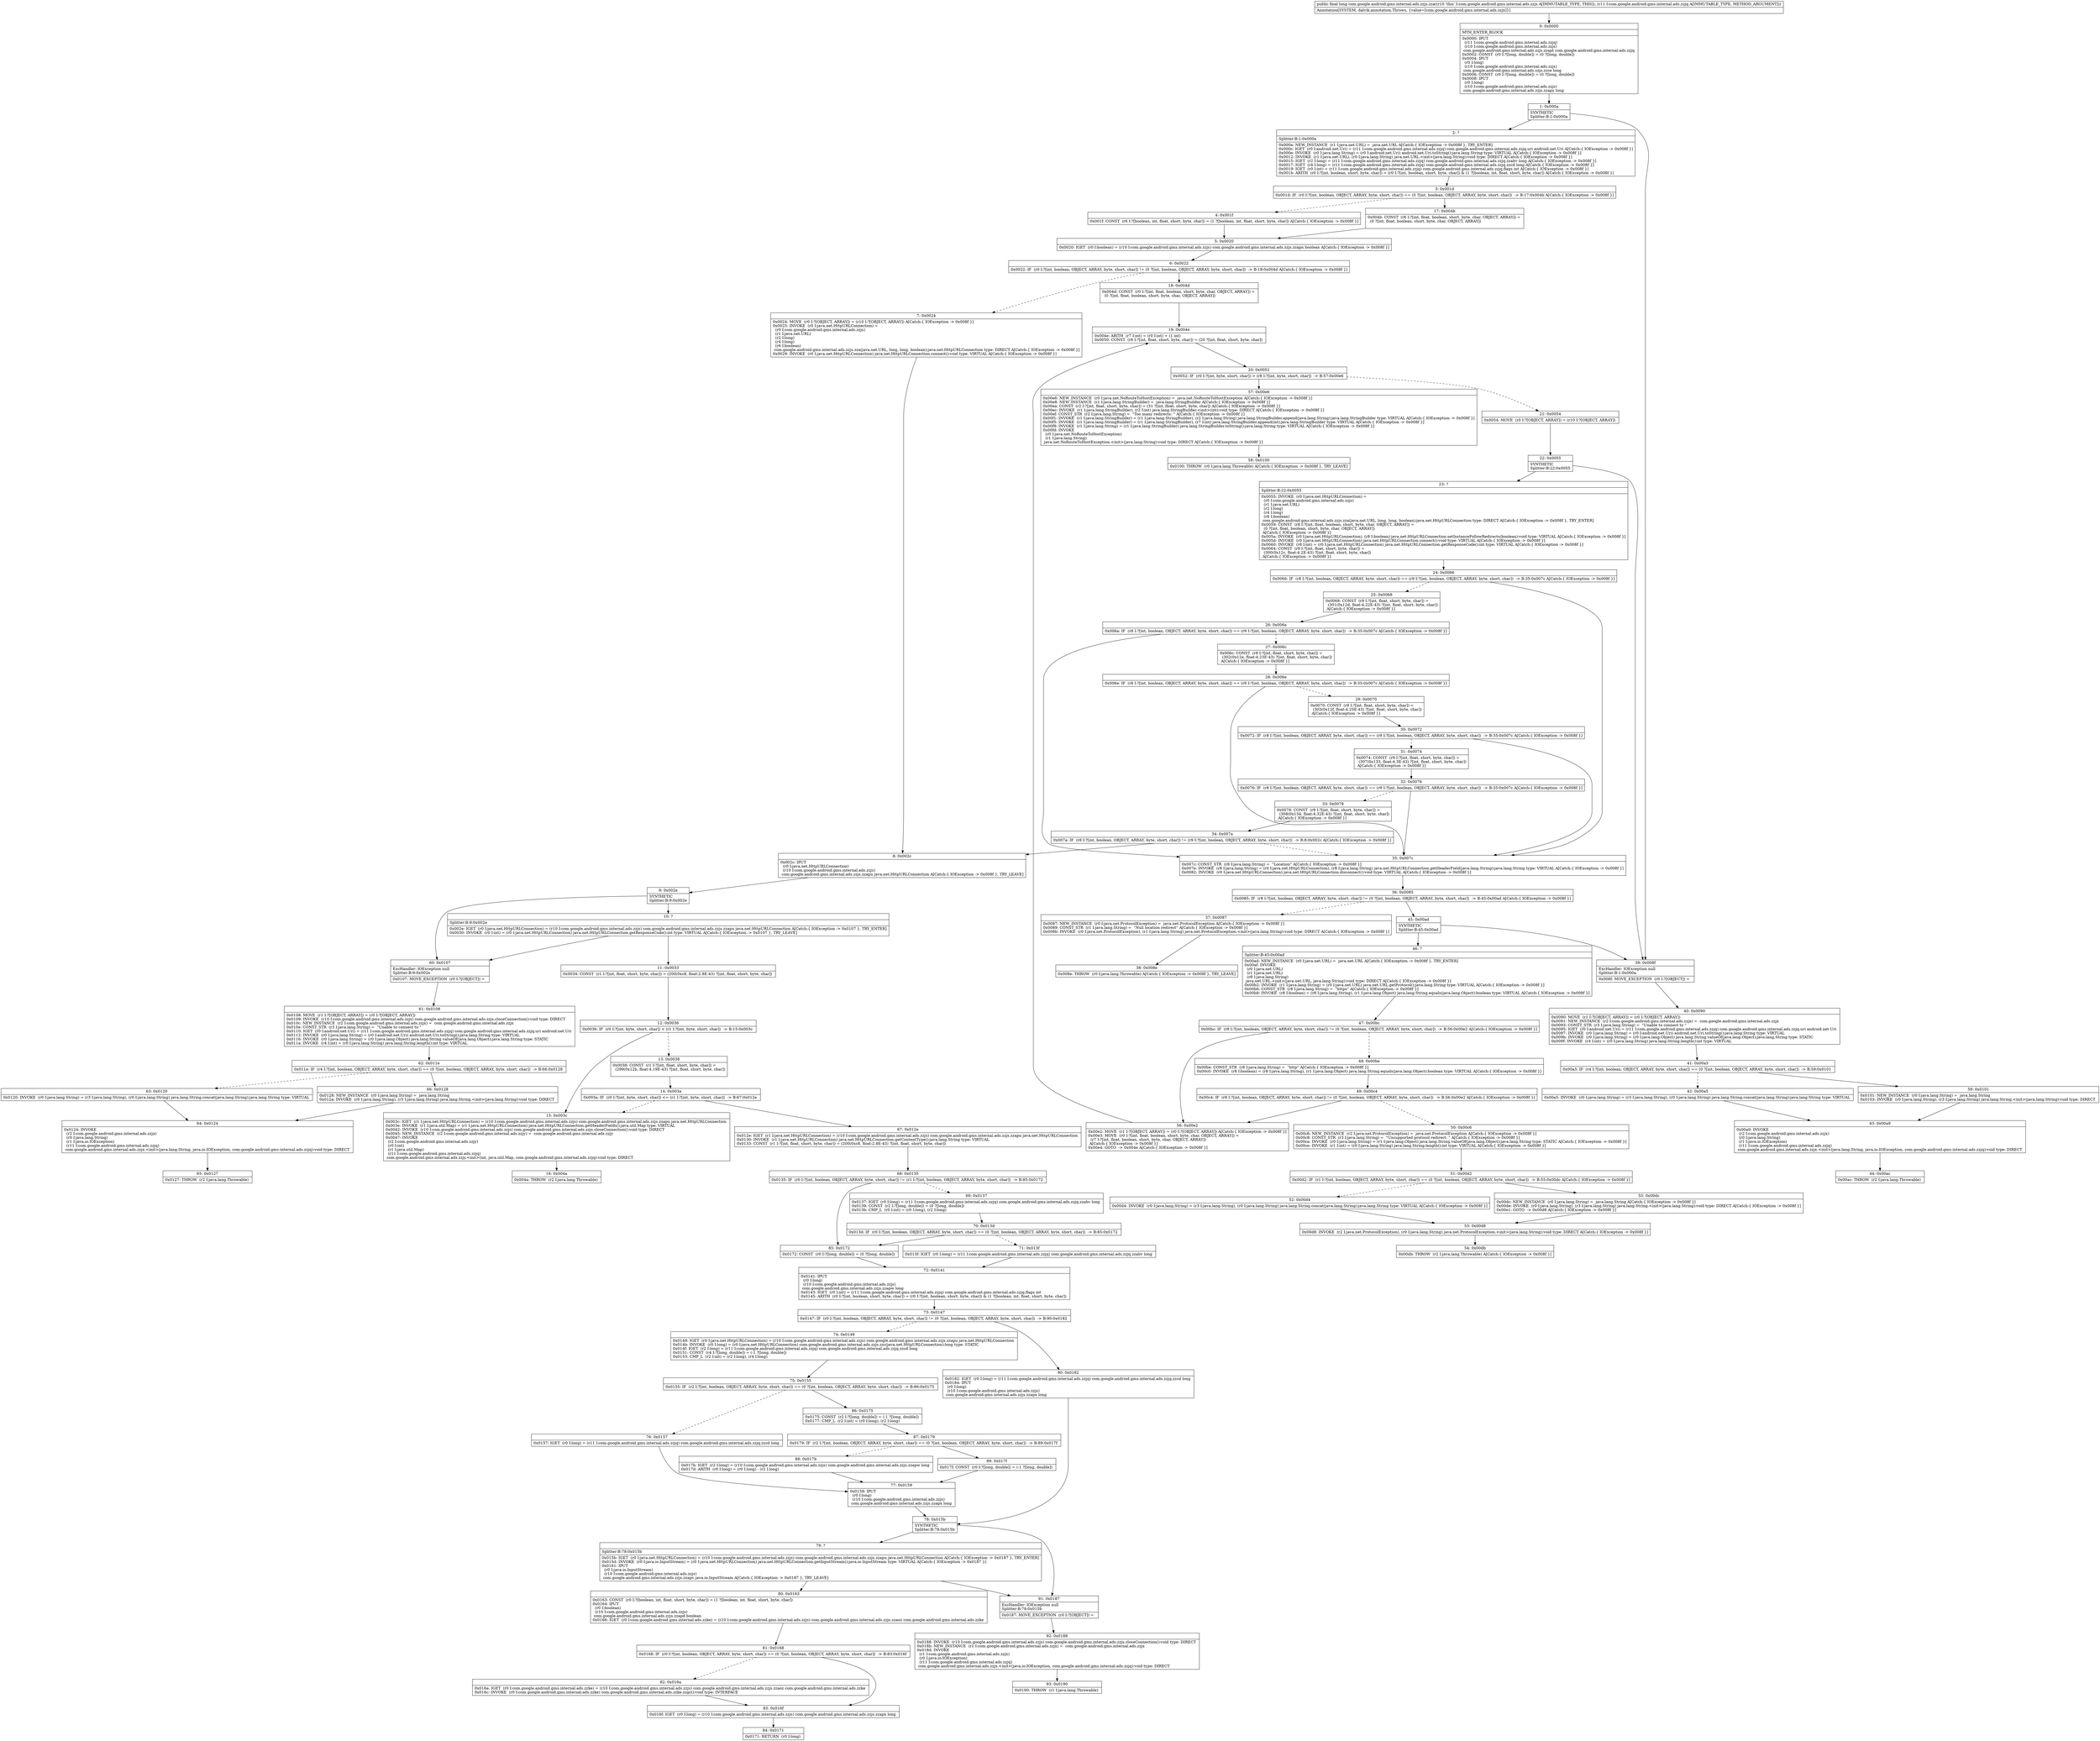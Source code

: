 digraph "CFG forcom.google.android.gms.internal.ads.zzjs.zza(Lcom\/google\/android\/gms\/internal\/ads\/zzjq;)J" {
Node_0 [shape=record,label="{0\:\ 0x0000|MTH_ENTER_BLOCK\l|0x0000: IPUT  \l  (r11 I:com.google.android.gms.internal.ads.zzjq)\l  (r10 I:com.google.android.gms.internal.ads.zzjs)\l com.google.android.gms.internal.ads.zzjs.zzapt com.google.android.gms.internal.ads.zzjq \l0x0002: CONST  (r0 I:?[long, double]) = (0 ?[long, double]) \l0x0004: IPUT  \l  (r0 I:long)\l  (r10 I:com.google.android.gms.internal.ads.zzjs)\l com.google.android.gms.internal.ads.zzjs.zzce long \l0x0006: CONST  (r0 I:?[long, double]) = (0 ?[long, double]) \l0x0008: IPUT  \l  (r0 I:long)\l  (r10 I:com.google.android.gms.internal.ads.zzjs)\l com.google.android.gms.internal.ads.zzjs.zzapy long \l}"];
Node_1 [shape=record,label="{1\:\ 0x000a|SYNTHETIC\lSplitter:B:1:0x000a\l}"];
Node_2 [shape=record,label="{2\:\ ?|Splitter:B:1:0x000a\l|0x000a: NEW_INSTANCE  (r1 I:java.net.URL) =  java.net.URL A[Catch:\{ IOException \-\> 0x008f \}, TRY_ENTER]\l0x000c: IGET  (r0 I:android.net.Uri) = (r11 I:com.google.android.gms.internal.ads.zzjq) com.google.android.gms.internal.ads.zzjq.uri android.net.Uri A[Catch:\{ IOException \-\> 0x008f \}]\l0x000e: INVOKE  (r0 I:java.lang.String) = (r0 I:android.net.Uri) android.net.Uri.toString():java.lang.String type: VIRTUAL A[Catch:\{ IOException \-\> 0x008f \}]\l0x0012: INVOKE  (r1 I:java.net.URL), (r0 I:java.lang.String) java.net.URL.\<init\>(java.lang.String):void type: DIRECT A[Catch:\{ IOException \-\> 0x008f \}]\l0x0015: IGET  (r2 I:long) = (r11 I:com.google.android.gms.internal.ads.zzjq) com.google.android.gms.internal.ads.zzjq.zzahv long A[Catch:\{ IOException \-\> 0x008f \}]\l0x0017: IGET  (r4 I:long) = (r11 I:com.google.android.gms.internal.ads.zzjq) com.google.android.gms.internal.ads.zzjq.zzcd long A[Catch:\{ IOException \-\> 0x008f \}]\l0x0019: IGET  (r0 I:int) = (r11 I:com.google.android.gms.internal.ads.zzjq) com.google.android.gms.internal.ads.zzjq.flags int A[Catch:\{ IOException \-\> 0x008f \}]\l0x001b: ARITH  (r0 I:?[int, boolean, short, byte, char]) = (r0 I:?[int, boolean, short, byte, char]) & (1 ?[boolean, int, float, short, byte, char]) A[Catch:\{ IOException \-\> 0x008f \}]\l}"];
Node_3 [shape=record,label="{3\:\ 0x001d|0x001d: IF  (r0 I:?[int, boolean, OBJECT, ARRAY, byte, short, char]) == (0 ?[int, boolean, OBJECT, ARRAY, byte, short, char])  \-\> B:17:0x004b A[Catch:\{ IOException \-\> 0x008f \}]\l}"];
Node_4 [shape=record,label="{4\:\ 0x001f|0x001f: CONST  (r6 I:?[boolean, int, float, short, byte, char]) = (1 ?[boolean, int, float, short, byte, char]) A[Catch:\{ IOException \-\> 0x008f \}]\l}"];
Node_5 [shape=record,label="{5\:\ 0x0020|0x0020: IGET  (r0 I:boolean) = (r10 I:com.google.android.gms.internal.ads.zzjs) com.google.android.gms.internal.ads.zzjs.zzapn boolean A[Catch:\{ IOException \-\> 0x008f \}]\l}"];
Node_6 [shape=record,label="{6\:\ 0x0022|0x0022: IF  (r0 I:?[int, boolean, OBJECT, ARRAY, byte, short, char]) != (0 ?[int, boolean, OBJECT, ARRAY, byte, short, char])  \-\> B:18:0x004d A[Catch:\{ IOException \-\> 0x008f \}]\l}"];
Node_7 [shape=record,label="{7\:\ 0x0024|0x0024: MOVE  (r0 I:?[OBJECT, ARRAY]) = (r10 I:?[OBJECT, ARRAY]) A[Catch:\{ IOException \-\> 0x008f \}]\l0x0025: INVOKE  (r0 I:java.net.HttpURLConnection) = \l  (r0 I:com.google.android.gms.internal.ads.zzjs)\l  (r1 I:java.net.URL)\l  (r2 I:long)\l  (r4 I:long)\l  (r6 I:boolean)\l com.google.android.gms.internal.ads.zzjs.zza(java.net.URL, long, long, boolean):java.net.HttpURLConnection type: DIRECT A[Catch:\{ IOException \-\> 0x008f \}]\l0x0029: INVOKE  (r0 I:java.net.HttpURLConnection) java.net.HttpURLConnection.connect():void type: VIRTUAL A[Catch:\{ IOException \-\> 0x008f \}]\l}"];
Node_8 [shape=record,label="{8\:\ 0x002c|0x002c: IPUT  \l  (r0 I:java.net.HttpURLConnection)\l  (r10 I:com.google.android.gms.internal.ads.zzjs)\l com.google.android.gms.internal.ads.zzjs.zzapu java.net.HttpURLConnection A[Catch:\{ IOException \-\> 0x008f \}, TRY_LEAVE]\l}"];
Node_9 [shape=record,label="{9\:\ 0x002e|SYNTHETIC\lSplitter:B:9:0x002e\l}"];
Node_10 [shape=record,label="{10\:\ ?|Splitter:B:9:0x002e\l|0x002e: IGET  (r0 I:java.net.HttpURLConnection) = (r10 I:com.google.android.gms.internal.ads.zzjs) com.google.android.gms.internal.ads.zzjs.zzapu java.net.HttpURLConnection A[Catch:\{ IOException \-\> 0x0107 \}, TRY_ENTER]\l0x0030: INVOKE  (r0 I:int) = (r0 I:java.net.HttpURLConnection) java.net.HttpURLConnection.getResponseCode():int type: VIRTUAL A[Catch:\{ IOException \-\> 0x0107 \}, TRY_LEAVE]\l}"];
Node_11 [shape=record,label="{11\:\ 0x0033|0x0034: CONST  (r1 I:?[int, float, short, byte, char]) = (200(0xc8, float:2.8E\-43) ?[int, float, short, byte, char]) \l}"];
Node_12 [shape=record,label="{12\:\ 0x0036|0x0036: IF  (r0 I:?[int, byte, short, char]) \< (r1 I:?[int, byte, short, char])  \-\> B:15:0x003c \l}"];
Node_13 [shape=record,label="{13\:\ 0x0038|0x0038: CONST  (r1 I:?[int, float, short, byte, char]) = \l  (299(0x12b, float:4.19E\-43) ?[int, float, short, byte, char])\l \l}"];
Node_14 [shape=record,label="{14\:\ 0x003a|0x003a: IF  (r0 I:?[int, byte, short, char]) \<= (r1 I:?[int, byte, short, char])  \-\> B:67:0x012e \l}"];
Node_15 [shape=record,label="{15\:\ 0x003c|0x003c: IGET  (r1 I:java.net.HttpURLConnection) = (r10 I:com.google.android.gms.internal.ads.zzjs) com.google.android.gms.internal.ads.zzjs.zzapu java.net.HttpURLConnection \l0x003e: INVOKE  (r1 I:java.util.Map) = (r1 I:java.net.HttpURLConnection) java.net.HttpURLConnection.getHeaderFields():java.util.Map type: VIRTUAL \l0x0042: INVOKE  (r10 I:com.google.android.gms.internal.ads.zzjs) com.google.android.gms.internal.ads.zzjs.closeConnection():void type: DIRECT \l0x0045: NEW_INSTANCE  (r2 I:com.google.android.gms.internal.ads.zzjy) =  com.google.android.gms.internal.ads.zzjy \l0x0047: INVOKE  \l  (r2 I:com.google.android.gms.internal.ads.zzjy)\l  (r0 I:int)\l  (r1 I:java.util.Map)\l  (r11 I:com.google.android.gms.internal.ads.zzjq)\l com.google.android.gms.internal.ads.zzjy.\<init\>(int, java.util.Map, com.google.android.gms.internal.ads.zzjq):void type: DIRECT \l}"];
Node_16 [shape=record,label="{16\:\ 0x004a|0x004a: THROW  (r2 I:java.lang.Throwable) \l}"];
Node_17 [shape=record,label="{17\:\ 0x004b|0x004b: CONST  (r6 I:?[int, float, boolean, short, byte, char, OBJECT, ARRAY]) = \l  (0 ?[int, float, boolean, short, byte, char, OBJECT, ARRAY])\l \l}"];
Node_18 [shape=record,label="{18\:\ 0x004d|0x004d: CONST  (r0 I:?[int, float, boolean, short, byte, char, OBJECT, ARRAY]) = \l  (0 ?[int, float, boolean, short, byte, char, OBJECT, ARRAY])\l \l}"];
Node_19 [shape=record,label="{19\:\ 0x004e|0x004e: ARITH  (r7 I:int) = (r0 I:int) + (1 int) \l0x0050: CONST  (r8 I:?[int, float, short, byte, char]) = (20 ?[int, float, short, byte, char]) \l}"];
Node_20 [shape=record,label="{20\:\ 0x0052|0x0052: IF  (r0 I:?[int, byte, short, char]) \> (r8 I:?[int, byte, short, char])  \-\> B:57:0x00e6 \l}"];
Node_21 [shape=record,label="{21\:\ 0x0054|0x0054: MOVE  (r0 I:?[OBJECT, ARRAY]) = (r10 I:?[OBJECT, ARRAY]) \l}"];
Node_22 [shape=record,label="{22\:\ 0x0055|SYNTHETIC\lSplitter:B:22:0x0055\l}"];
Node_23 [shape=record,label="{23\:\ ?|Splitter:B:22:0x0055\l|0x0055: INVOKE  (r0 I:java.net.HttpURLConnection) = \l  (r0 I:com.google.android.gms.internal.ads.zzjs)\l  (r1 I:java.net.URL)\l  (r2 I:long)\l  (r4 I:long)\l  (r6 I:boolean)\l com.google.android.gms.internal.ads.zzjs.zza(java.net.URL, long, long, boolean):java.net.HttpURLConnection type: DIRECT A[Catch:\{ IOException \-\> 0x008f \}, TRY_ENTER]\l0x0059: CONST  (r8 I:?[int, float, boolean, short, byte, char, OBJECT, ARRAY]) = \l  (0 ?[int, float, boolean, short, byte, char, OBJECT, ARRAY])\l A[Catch:\{ IOException \-\> 0x008f \}]\l0x005a: INVOKE  (r0 I:java.net.HttpURLConnection), (r8 I:boolean) java.net.HttpURLConnection.setInstanceFollowRedirects(boolean):void type: VIRTUAL A[Catch:\{ IOException \-\> 0x008f \}]\l0x005d: INVOKE  (r0 I:java.net.HttpURLConnection) java.net.HttpURLConnection.connect():void type: VIRTUAL A[Catch:\{ IOException \-\> 0x008f \}]\l0x0060: INVOKE  (r8 I:int) = (r0 I:java.net.HttpURLConnection) java.net.HttpURLConnection.getResponseCode():int type: VIRTUAL A[Catch:\{ IOException \-\> 0x008f \}]\l0x0064: CONST  (r9 I:?[int, float, short, byte, char]) = \l  (300(0x12c, float:4.2E\-43) ?[int, float, short, byte, char])\l A[Catch:\{ IOException \-\> 0x008f \}]\l}"];
Node_24 [shape=record,label="{24\:\ 0x0066|0x0066: IF  (r8 I:?[int, boolean, OBJECT, ARRAY, byte, short, char]) == (r9 I:?[int, boolean, OBJECT, ARRAY, byte, short, char])  \-\> B:35:0x007c A[Catch:\{ IOException \-\> 0x008f \}]\l}"];
Node_25 [shape=record,label="{25\:\ 0x0068|0x0068: CONST  (r9 I:?[int, float, short, byte, char]) = \l  (301(0x12d, float:4.22E\-43) ?[int, float, short, byte, char])\l A[Catch:\{ IOException \-\> 0x008f \}]\l}"];
Node_26 [shape=record,label="{26\:\ 0x006a|0x006a: IF  (r8 I:?[int, boolean, OBJECT, ARRAY, byte, short, char]) == (r9 I:?[int, boolean, OBJECT, ARRAY, byte, short, char])  \-\> B:35:0x007c A[Catch:\{ IOException \-\> 0x008f \}]\l}"];
Node_27 [shape=record,label="{27\:\ 0x006c|0x006c: CONST  (r9 I:?[int, float, short, byte, char]) = \l  (302(0x12e, float:4.23E\-43) ?[int, float, short, byte, char])\l A[Catch:\{ IOException \-\> 0x008f \}]\l}"];
Node_28 [shape=record,label="{28\:\ 0x006e|0x006e: IF  (r8 I:?[int, boolean, OBJECT, ARRAY, byte, short, char]) == (r9 I:?[int, boolean, OBJECT, ARRAY, byte, short, char])  \-\> B:35:0x007c A[Catch:\{ IOException \-\> 0x008f \}]\l}"];
Node_29 [shape=record,label="{29\:\ 0x0070|0x0070: CONST  (r9 I:?[int, float, short, byte, char]) = \l  (303(0x12f, float:4.25E\-43) ?[int, float, short, byte, char])\l A[Catch:\{ IOException \-\> 0x008f \}]\l}"];
Node_30 [shape=record,label="{30\:\ 0x0072|0x0072: IF  (r8 I:?[int, boolean, OBJECT, ARRAY, byte, short, char]) == (r9 I:?[int, boolean, OBJECT, ARRAY, byte, short, char])  \-\> B:35:0x007c A[Catch:\{ IOException \-\> 0x008f \}]\l}"];
Node_31 [shape=record,label="{31\:\ 0x0074|0x0074: CONST  (r9 I:?[int, float, short, byte, char]) = \l  (307(0x133, float:4.3E\-43) ?[int, float, short, byte, char])\l A[Catch:\{ IOException \-\> 0x008f \}]\l}"];
Node_32 [shape=record,label="{32\:\ 0x0076|0x0076: IF  (r8 I:?[int, boolean, OBJECT, ARRAY, byte, short, char]) == (r9 I:?[int, boolean, OBJECT, ARRAY, byte, short, char])  \-\> B:35:0x007c A[Catch:\{ IOException \-\> 0x008f \}]\l}"];
Node_33 [shape=record,label="{33\:\ 0x0078|0x0078: CONST  (r9 I:?[int, float, short, byte, char]) = \l  (308(0x134, float:4.32E\-43) ?[int, float, short, byte, char])\l A[Catch:\{ IOException \-\> 0x008f \}]\l}"];
Node_34 [shape=record,label="{34\:\ 0x007a|0x007a: IF  (r8 I:?[int, boolean, OBJECT, ARRAY, byte, short, char]) != (r9 I:?[int, boolean, OBJECT, ARRAY, byte, short, char])  \-\> B:8:0x002c A[Catch:\{ IOException \-\> 0x008f \}]\l}"];
Node_35 [shape=record,label="{35\:\ 0x007c|0x007c: CONST_STR  (r8 I:java.lang.String) =  \"Location\" A[Catch:\{ IOException \-\> 0x008f \}]\l0x007e: INVOKE  (r8 I:java.lang.String) = (r0 I:java.net.HttpURLConnection), (r8 I:java.lang.String) java.net.HttpURLConnection.getHeaderField(java.lang.String):java.lang.String type: VIRTUAL A[Catch:\{ IOException \-\> 0x008f \}]\l0x0082: INVOKE  (r0 I:java.net.HttpURLConnection) java.net.HttpURLConnection.disconnect():void type: VIRTUAL A[Catch:\{ IOException \-\> 0x008f \}]\l}"];
Node_36 [shape=record,label="{36\:\ 0x0085|0x0085: IF  (r8 I:?[int, boolean, OBJECT, ARRAY, byte, short, char]) != (0 ?[int, boolean, OBJECT, ARRAY, byte, short, char])  \-\> B:45:0x00ad A[Catch:\{ IOException \-\> 0x008f \}]\l}"];
Node_37 [shape=record,label="{37\:\ 0x0087|0x0087: NEW_INSTANCE  (r0 I:java.net.ProtocolException) =  java.net.ProtocolException A[Catch:\{ IOException \-\> 0x008f \}]\l0x0089: CONST_STR  (r1 I:java.lang.String) =  \"Null location redirect\" A[Catch:\{ IOException \-\> 0x008f \}]\l0x008b: INVOKE  (r0 I:java.net.ProtocolException), (r1 I:java.lang.String) java.net.ProtocolException.\<init\>(java.lang.String):void type: DIRECT A[Catch:\{ IOException \-\> 0x008f \}]\l}"];
Node_38 [shape=record,label="{38\:\ 0x008e|0x008e: THROW  (r0 I:java.lang.Throwable) A[Catch:\{ IOException \-\> 0x008f \}, TRY_LEAVE]\l}"];
Node_39 [shape=record,label="{39\:\ 0x008f|ExcHandler: IOException null\lSplitter:B:1:0x000a\l|0x008f: MOVE_EXCEPTION  (r0 I:?[OBJECT]) =  \l}"];
Node_40 [shape=record,label="{40\:\ 0x0090|0x0090: MOVE  (r1 I:?[OBJECT, ARRAY]) = (r0 I:?[OBJECT, ARRAY]) \l0x0091: NEW_INSTANCE  (r2 I:com.google.android.gms.internal.ads.zzjx) =  com.google.android.gms.internal.ads.zzjx \l0x0093: CONST_STR  (r3 I:java.lang.String) =  \"Unable to connect to \" \l0x0095: IGET  (r0 I:android.net.Uri) = (r11 I:com.google.android.gms.internal.ads.zzjq) com.google.android.gms.internal.ads.zzjq.uri android.net.Uri \l0x0097: INVOKE  (r0 I:java.lang.String) = (r0 I:android.net.Uri) android.net.Uri.toString():java.lang.String type: VIRTUAL \l0x009b: INVOKE  (r0 I:java.lang.String) = (r0 I:java.lang.Object) java.lang.String.valueOf(java.lang.Object):java.lang.String type: STATIC \l0x009f: INVOKE  (r4 I:int) = (r0 I:java.lang.String) java.lang.String.length():int type: VIRTUAL \l}"];
Node_41 [shape=record,label="{41\:\ 0x00a3|0x00a3: IF  (r4 I:?[int, boolean, OBJECT, ARRAY, byte, short, char]) == (0 ?[int, boolean, OBJECT, ARRAY, byte, short, char])  \-\> B:59:0x0101 \l}"];
Node_42 [shape=record,label="{42\:\ 0x00a5|0x00a5: INVOKE  (r0 I:java.lang.String) = (r3 I:java.lang.String), (r0 I:java.lang.String) java.lang.String.concat(java.lang.String):java.lang.String type: VIRTUAL \l}"];
Node_43 [shape=record,label="{43\:\ 0x00a9|0x00a9: INVOKE  \l  (r2 I:com.google.android.gms.internal.ads.zzjx)\l  (r0 I:java.lang.String)\l  (r1 I:java.io.IOException)\l  (r11 I:com.google.android.gms.internal.ads.zzjq)\l com.google.android.gms.internal.ads.zzjx.\<init\>(java.lang.String, java.io.IOException, com.google.android.gms.internal.ads.zzjq):void type: DIRECT \l}"];
Node_44 [shape=record,label="{44\:\ 0x00ac|0x00ac: THROW  (r2 I:java.lang.Throwable) \l}"];
Node_45 [shape=record,label="{45\:\ 0x00ad|SYNTHETIC\lSplitter:B:45:0x00ad\l}"];
Node_46 [shape=record,label="{46\:\ ?|Splitter:B:45:0x00ad\l|0x00ad: NEW_INSTANCE  (r0 I:java.net.URL) =  java.net.URL A[Catch:\{ IOException \-\> 0x008f \}, TRY_ENTER]\l0x00af: INVOKE  \l  (r0 I:java.net.URL)\l  (r1 I:java.net.URL)\l  (r8 I:java.lang.String)\l java.net.URL.\<init\>(java.net.URL, java.lang.String):void type: DIRECT A[Catch:\{ IOException \-\> 0x008f \}]\l0x00b2: INVOKE  (r1 I:java.lang.String) = (r0 I:java.net.URL) java.net.URL.getProtocol():java.lang.String type: VIRTUAL A[Catch:\{ IOException \-\> 0x008f \}]\l0x00b6: CONST_STR  (r8 I:java.lang.String) =  \"https\" A[Catch:\{ IOException \-\> 0x008f \}]\l0x00b8: INVOKE  (r8 I:boolean) = (r8 I:java.lang.String), (r1 I:java.lang.Object) java.lang.String.equals(java.lang.Object):boolean type: VIRTUAL A[Catch:\{ IOException \-\> 0x008f \}]\l}"];
Node_47 [shape=record,label="{47\:\ 0x00bc|0x00bc: IF  (r8 I:?[int, boolean, OBJECT, ARRAY, byte, short, char]) != (0 ?[int, boolean, OBJECT, ARRAY, byte, short, char])  \-\> B:56:0x00e2 A[Catch:\{ IOException \-\> 0x008f \}]\l}"];
Node_48 [shape=record,label="{48\:\ 0x00be|0x00be: CONST_STR  (r8 I:java.lang.String) =  \"http\" A[Catch:\{ IOException \-\> 0x008f \}]\l0x00c0: INVOKE  (r8 I:boolean) = (r8 I:java.lang.String), (r1 I:java.lang.Object) java.lang.String.equals(java.lang.Object):boolean type: VIRTUAL A[Catch:\{ IOException \-\> 0x008f \}]\l}"];
Node_49 [shape=record,label="{49\:\ 0x00c4|0x00c4: IF  (r8 I:?[int, boolean, OBJECT, ARRAY, byte, short, char]) != (0 ?[int, boolean, OBJECT, ARRAY, byte, short, char])  \-\> B:56:0x00e2 A[Catch:\{ IOException \-\> 0x008f \}]\l}"];
Node_50 [shape=record,label="{50\:\ 0x00c6|0x00c6: NEW_INSTANCE  (r2 I:java.net.ProtocolException) =  java.net.ProtocolException A[Catch:\{ IOException \-\> 0x008f \}]\l0x00c8: CONST_STR  (r3 I:java.lang.String) =  \"Unsupported protocol redirect: \" A[Catch:\{ IOException \-\> 0x008f \}]\l0x00ca: INVOKE  (r0 I:java.lang.String) = (r1 I:java.lang.Object) java.lang.String.valueOf(java.lang.Object):java.lang.String type: STATIC A[Catch:\{ IOException \-\> 0x008f \}]\l0x00ce: INVOKE  (r1 I:int) = (r0 I:java.lang.String) java.lang.String.length():int type: VIRTUAL A[Catch:\{ IOException \-\> 0x008f \}]\l}"];
Node_51 [shape=record,label="{51\:\ 0x00d2|0x00d2: IF  (r1 I:?[int, boolean, OBJECT, ARRAY, byte, short, char]) == (0 ?[int, boolean, OBJECT, ARRAY, byte, short, char])  \-\> B:55:0x00dc A[Catch:\{ IOException \-\> 0x008f \}]\l}"];
Node_52 [shape=record,label="{52\:\ 0x00d4|0x00d4: INVOKE  (r0 I:java.lang.String) = (r3 I:java.lang.String), (r0 I:java.lang.String) java.lang.String.concat(java.lang.String):java.lang.String type: VIRTUAL A[Catch:\{ IOException \-\> 0x008f \}]\l}"];
Node_53 [shape=record,label="{53\:\ 0x00d8|0x00d8: INVOKE  (r2 I:java.net.ProtocolException), (r0 I:java.lang.String) java.net.ProtocolException.\<init\>(java.lang.String):void type: DIRECT A[Catch:\{ IOException \-\> 0x008f \}]\l}"];
Node_54 [shape=record,label="{54\:\ 0x00db|0x00db: THROW  (r2 I:java.lang.Throwable) A[Catch:\{ IOException \-\> 0x008f \}]\l}"];
Node_55 [shape=record,label="{55\:\ 0x00dc|0x00dc: NEW_INSTANCE  (r0 I:java.lang.String) =  java.lang.String A[Catch:\{ IOException \-\> 0x008f \}]\l0x00de: INVOKE  (r0 I:java.lang.String), (r3 I:java.lang.String) java.lang.String.\<init\>(java.lang.String):void type: DIRECT A[Catch:\{ IOException \-\> 0x008f \}]\l0x00e1: GOTO  \-\> 0x00d8 A[Catch:\{ IOException \-\> 0x008f \}]\l}"];
Node_56 [shape=record,label="{56\:\ 0x00e2|0x00e2: MOVE  (r1 I:?[OBJECT, ARRAY]) = (r0 I:?[OBJECT, ARRAY]) A[Catch:\{ IOException \-\> 0x008f \}]\l0x00e3: MOVE  (r0 I:?[int, float, boolean, short, byte, char, OBJECT, ARRAY]) = \l  (r7 I:?[int, float, boolean, short, byte, char, OBJECT, ARRAY])\l A[Catch:\{ IOException \-\> 0x008f \}]\l0x00e4: GOTO  \-\> 0x004e A[Catch:\{ IOException \-\> 0x008f \}]\l}"];
Node_57 [shape=record,label="{57\:\ 0x00e6|0x00e6: NEW_INSTANCE  (r0 I:java.net.NoRouteToHostException) =  java.net.NoRouteToHostException A[Catch:\{ IOException \-\> 0x008f \}]\l0x00e8: NEW_INSTANCE  (r1 I:java.lang.StringBuilder) =  java.lang.StringBuilder A[Catch:\{ IOException \-\> 0x008f \}]\l0x00ea: CONST  (r2 I:?[int, float, short, byte, char]) = (31 ?[int, float, short, byte, char]) A[Catch:\{ IOException \-\> 0x008f \}]\l0x00ec: INVOKE  (r1 I:java.lang.StringBuilder), (r2 I:int) java.lang.StringBuilder.\<init\>(int):void type: DIRECT A[Catch:\{ IOException \-\> 0x008f \}]\l0x00ef: CONST_STR  (r2 I:java.lang.String) =  \"Too many redirects: \" A[Catch:\{ IOException \-\> 0x008f \}]\l0x00f1: INVOKE  (r1 I:java.lang.StringBuilder) = (r1 I:java.lang.StringBuilder), (r2 I:java.lang.String) java.lang.StringBuilder.append(java.lang.String):java.lang.StringBuilder type: VIRTUAL A[Catch:\{ IOException \-\> 0x008f \}]\l0x00f5: INVOKE  (r1 I:java.lang.StringBuilder) = (r1 I:java.lang.StringBuilder), (r7 I:int) java.lang.StringBuilder.append(int):java.lang.StringBuilder type: VIRTUAL A[Catch:\{ IOException \-\> 0x008f \}]\l0x00f9: INVOKE  (r1 I:java.lang.String) = (r1 I:java.lang.StringBuilder) java.lang.StringBuilder.toString():java.lang.String type: VIRTUAL A[Catch:\{ IOException \-\> 0x008f \}]\l0x00fd: INVOKE  \l  (r0 I:java.net.NoRouteToHostException)\l  (r1 I:java.lang.String)\l java.net.NoRouteToHostException.\<init\>(java.lang.String):void type: DIRECT A[Catch:\{ IOException \-\> 0x008f \}]\l}"];
Node_58 [shape=record,label="{58\:\ 0x0100|0x0100: THROW  (r0 I:java.lang.Throwable) A[Catch:\{ IOException \-\> 0x008f \}, TRY_LEAVE]\l}"];
Node_59 [shape=record,label="{59\:\ 0x0101|0x0101: NEW_INSTANCE  (r0 I:java.lang.String) =  java.lang.String \l0x0103: INVOKE  (r0 I:java.lang.String), (r3 I:java.lang.String) java.lang.String.\<init\>(java.lang.String):void type: DIRECT \l}"];
Node_60 [shape=record,label="{60\:\ 0x0107|ExcHandler: IOException null\lSplitter:B:9:0x002e\l|0x0107: MOVE_EXCEPTION  (r0 I:?[OBJECT]) =  \l}"];
Node_61 [shape=record,label="{61\:\ 0x0108|0x0108: MOVE  (r1 I:?[OBJECT, ARRAY]) = (r0 I:?[OBJECT, ARRAY]) \l0x0109: INVOKE  (r10 I:com.google.android.gms.internal.ads.zzjs) com.google.android.gms.internal.ads.zzjs.closeConnection():void type: DIRECT \l0x010c: NEW_INSTANCE  (r2 I:com.google.android.gms.internal.ads.zzjx) =  com.google.android.gms.internal.ads.zzjx \l0x010e: CONST_STR  (r3 I:java.lang.String) =  \"Unable to connect to \" \l0x0110: IGET  (r0 I:android.net.Uri) = (r11 I:com.google.android.gms.internal.ads.zzjq) com.google.android.gms.internal.ads.zzjq.uri android.net.Uri \l0x0112: INVOKE  (r0 I:java.lang.String) = (r0 I:android.net.Uri) android.net.Uri.toString():java.lang.String type: VIRTUAL \l0x0116: INVOKE  (r0 I:java.lang.String) = (r0 I:java.lang.Object) java.lang.String.valueOf(java.lang.Object):java.lang.String type: STATIC \l0x011a: INVOKE  (r4 I:int) = (r0 I:java.lang.String) java.lang.String.length():int type: VIRTUAL \l}"];
Node_62 [shape=record,label="{62\:\ 0x011e|0x011e: IF  (r4 I:?[int, boolean, OBJECT, ARRAY, byte, short, char]) == (0 ?[int, boolean, OBJECT, ARRAY, byte, short, char])  \-\> B:66:0x0128 \l}"];
Node_63 [shape=record,label="{63\:\ 0x0120|0x0120: INVOKE  (r0 I:java.lang.String) = (r3 I:java.lang.String), (r0 I:java.lang.String) java.lang.String.concat(java.lang.String):java.lang.String type: VIRTUAL \l}"];
Node_64 [shape=record,label="{64\:\ 0x0124|0x0124: INVOKE  \l  (r2 I:com.google.android.gms.internal.ads.zzjx)\l  (r0 I:java.lang.String)\l  (r1 I:java.io.IOException)\l  (r11 I:com.google.android.gms.internal.ads.zzjq)\l com.google.android.gms.internal.ads.zzjx.\<init\>(java.lang.String, java.io.IOException, com.google.android.gms.internal.ads.zzjq):void type: DIRECT \l}"];
Node_65 [shape=record,label="{65\:\ 0x0127|0x0127: THROW  (r2 I:java.lang.Throwable) \l}"];
Node_66 [shape=record,label="{66\:\ 0x0128|0x0128: NEW_INSTANCE  (r0 I:java.lang.String) =  java.lang.String \l0x012a: INVOKE  (r0 I:java.lang.String), (r3 I:java.lang.String) java.lang.String.\<init\>(java.lang.String):void type: DIRECT \l}"];
Node_67 [shape=record,label="{67\:\ 0x012e|0x012e: IGET  (r1 I:java.net.HttpURLConnection) = (r10 I:com.google.android.gms.internal.ads.zzjs) com.google.android.gms.internal.ads.zzjs.zzapu java.net.HttpURLConnection \l0x0130: INVOKE  (r1 I:java.net.HttpURLConnection) java.net.HttpURLConnection.getContentType():java.lang.String type: VIRTUAL \l0x0133: CONST  (r1 I:?[int, float, short, byte, char]) = (200(0xc8, float:2.8E\-43) ?[int, float, short, byte, char]) \l}"];
Node_68 [shape=record,label="{68\:\ 0x0135|0x0135: IF  (r0 I:?[int, boolean, OBJECT, ARRAY, byte, short, char]) != (r1 I:?[int, boolean, OBJECT, ARRAY, byte, short, char])  \-\> B:85:0x0172 \l}"];
Node_69 [shape=record,label="{69\:\ 0x0137|0x0137: IGET  (r0 I:long) = (r11 I:com.google.android.gms.internal.ads.zzjq) com.google.android.gms.internal.ads.zzjq.zzahv long \l0x0139: CONST  (r2 I:?[long, double]) = (0 ?[long, double]) \l0x013b: CMP_L  (r0 I:int) = (r0 I:long), (r2 I:long) \l}"];
Node_70 [shape=record,label="{70\:\ 0x013d|0x013d: IF  (r0 I:?[int, boolean, OBJECT, ARRAY, byte, short, char]) == (0 ?[int, boolean, OBJECT, ARRAY, byte, short, char])  \-\> B:85:0x0172 \l}"];
Node_71 [shape=record,label="{71\:\ 0x013f|0x013f: IGET  (r0 I:long) = (r11 I:com.google.android.gms.internal.ads.zzjq) com.google.android.gms.internal.ads.zzjq.zzahv long \l}"];
Node_72 [shape=record,label="{72\:\ 0x0141|0x0141: IPUT  \l  (r0 I:long)\l  (r10 I:com.google.android.gms.internal.ads.zzjs)\l com.google.android.gms.internal.ads.zzjs.zzapw long \l0x0143: IGET  (r0 I:int) = (r11 I:com.google.android.gms.internal.ads.zzjq) com.google.android.gms.internal.ads.zzjq.flags int \l0x0145: ARITH  (r0 I:?[int, boolean, short, byte, char]) = (r0 I:?[int, boolean, short, byte, char]) & (1 ?[boolean, int, float, short, byte, char]) \l}"];
Node_73 [shape=record,label="{73\:\ 0x0147|0x0147: IF  (r0 I:?[int, boolean, OBJECT, ARRAY, byte, short, char]) != (0 ?[int, boolean, OBJECT, ARRAY, byte, short, char])  \-\> B:90:0x0182 \l}"];
Node_74 [shape=record,label="{74\:\ 0x0149|0x0149: IGET  (r0 I:java.net.HttpURLConnection) = (r10 I:com.google.android.gms.internal.ads.zzjs) com.google.android.gms.internal.ads.zzjs.zzapu java.net.HttpURLConnection \l0x014b: INVOKE  (r0 I:long) = (r0 I:java.net.HttpURLConnection) com.google.android.gms.internal.ads.zzjs.zzc(java.net.HttpURLConnection):long type: STATIC \l0x014f: IGET  (r2 I:long) = (r11 I:com.google.android.gms.internal.ads.zzjq) com.google.android.gms.internal.ads.zzjq.zzcd long \l0x0151: CONST  (r4 I:?[long, double]) = (\-1 ?[long, double]) \l0x0153: CMP_L  (r2 I:int) = (r2 I:long), (r4 I:long) \l}"];
Node_75 [shape=record,label="{75\:\ 0x0155|0x0155: IF  (r2 I:?[int, boolean, OBJECT, ARRAY, byte, short, char]) == (0 ?[int, boolean, OBJECT, ARRAY, byte, short, char])  \-\> B:86:0x0175 \l}"];
Node_76 [shape=record,label="{76\:\ 0x0157|0x0157: IGET  (r0 I:long) = (r11 I:com.google.android.gms.internal.ads.zzjq) com.google.android.gms.internal.ads.zzjq.zzcd long \l}"];
Node_77 [shape=record,label="{77\:\ 0x0159|0x0159: IPUT  \l  (r0 I:long)\l  (r10 I:com.google.android.gms.internal.ads.zzjs)\l com.google.android.gms.internal.ads.zzjs.zzapx long \l}"];
Node_78 [shape=record,label="{78\:\ 0x015b|SYNTHETIC\lSplitter:B:78:0x015b\l}"];
Node_79 [shape=record,label="{79\:\ ?|Splitter:B:78:0x015b\l|0x015b: IGET  (r0 I:java.net.HttpURLConnection) = (r10 I:com.google.android.gms.internal.ads.zzjs) com.google.android.gms.internal.ads.zzjs.zzapu java.net.HttpURLConnection A[Catch:\{ IOException \-\> 0x0187 \}, TRY_ENTER]\l0x015d: INVOKE  (r0 I:java.io.InputStream) = (r0 I:java.net.HttpURLConnection) java.net.HttpURLConnection.getInputStream():java.io.InputStream type: VIRTUAL A[Catch:\{ IOException \-\> 0x0187 \}]\l0x0161: IPUT  \l  (r0 I:java.io.InputStream)\l  (r10 I:com.google.android.gms.internal.ads.zzjs)\l com.google.android.gms.internal.ads.zzjs.zzapv java.io.InputStream A[Catch:\{ IOException \-\> 0x0187 \}, TRY_LEAVE]\l}"];
Node_80 [shape=record,label="{80\:\ 0x0163|0x0163: CONST  (r0 I:?[boolean, int, float, short, byte, char]) = (1 ?[boolean, int, float, short, byte, char]) \l0x0164: IPUT  \l  (r0 I:boolean)\l  (r10 I:com.google.android.gms.internal.ads.zzjs)\l com.google.android.gms.internal.ads.zzjs.zzapd boolean \l0x0166: IGET  (r0 I:com.google.android.gms.internal.ads.zzke) = (r10 I:com.google.android.gms.internal.ads.zzjs) com.google.android.gms.internal.ads.zzjs.zzaoz com.google.android.gms.internal.ads.zzke \l}"];
Node_81 [shape=record,label="{81\:\ 0x0168|0x0168: IF  (r0 I:?[int, boolean, OBJECT, ARRAY, byte, short, char]) == (0 ?[int, boolean, OBJECT, ARRAY, byte, short, char])  \-\> B:83:0x016f \l}"];
Node_82 [shape=record,label="{82\:\ 0x016a|0x016a: IGET  (r0 I:com.google.android.gms.internal.ads.zzke) = (r10 I:com.google.android.gms.internal.ads.zzjs) com.google.android.gms.internal.ads.zzjs.zzaoz com.google.android.gms.internal.ads.zzke \l0x016c: INVOKE  (r0 I:com.google.android.gms.internal.ads.zzke) com.google.android.gms.internal.ads.zzke.zzgc():void type: INTERFACE \l}"];
Node_83 [shape=record,label="{83\:\ 0x016f|0x016f: IGET  (r0 I:long) = (r10 I:com.google.android.gms.internal.ads.zzjs) com.google.android.gms.internal.ads.zzjs.zzapx long \l}"];
Node_84 [shape=record,label="{84\:\ 0x0171|0x0171: RETURN  (r0 I:long) \l}"];
Node_85 [shape=record,label="{85\:\ 0x0172|0x0172: CONST  (r0 I:?[long, double]) = (0 ?[long, double]) \l}"];
Node_86 [shape=record,label="{86\:\ 0x0175|0x0175: CONST  (r2 I:?[long, double]) = (\-1 ?[long, double]) \l0x0177: CMP_L  (r2 I:int) = (r0 I:long), (r2 I:long) \l}"];
Node_87 [shape=record,label="{87\:\ 0x0179|0x0179: IF  (r2 I:?[int, boolean, OBJECT, ARRAY, byte, short, char]) == (0 ?[int, boolean, OBJECT, ARRAY, byte, short, char])  \-\> B:89:0x017f \l}"];
Node_88 [shape=record,label="{88\:\ 0x017b|0x017b: IGET  (r2 I:long) = (r10 I:com.google.android.gms.internal.ads.zzjs) com.google.android.gms.internal.ads.zzjs.zzapw long \l0x017d: ARITH  (r0 I:long) = (r0 I:long) \- (r2 I:long) \l}"];
Node_89 [shape=record,label="{89\:\ 0x017f|0x017f: CONST  (r0 I:?[long, double]) = (\-1 ?[long, double]) \l}"];
Node_90 [shape=record,label="{90\:\ 0x0182|0x0182: IGET  (r0 I:long) = (r11 I:com.google.android.gms.internal.ads.zzjq) com.google.android.gms.internal.ads.zzjq.zzcd long \l0x0184: IPUT  \l  (r0 I:long)\l  (r10 I:com.google.android.gms.internal.ads.zzjs)\l com.google.android.gms.internal.ads.zzjs.zzapx long \l}"];
Node_91 [shape=record,label="{91\:\ 0x0187|ExcHandler: IOException null\lSplitter:B:78:0x015b\l|0x0187: MOVE_EXCEPTION  (r0 I:?[OBJECT]) =  \l}"];
Node_92 [shape=record,label="{92\:\ 0x0188|0x0188: INVOKE  (r10 I:com.google.android.gms.internal.ads.zzjs) com.google.android.gms.internal.ads.zzjs.closeConnection():void type: DIRECT \l0x018b: NEW_INSTANCE  (r1 I:com.google.android.gms.internal.ads.zzjx) =  com.google.android.gms.internal.ads.zzjx \l0x018d: INVOKE  \l  (r1 I:com.google.android.gms.internal.ads.zzjx)\l  (r0 I:java.io.IOException)\l  (r11 I:com.google.android.gms.internal.ads.zzjq)\l com.google.android.gms.internal.ads.zzjx.\<init\>(java.io.IOException, com.google.android.gms.internal.ads.zzjq):void type: DIRECT \l}"];
Node_93 [shape=record,label="{93\:\ 0x0190|0x0190: THROW  (r1 I:java.lang.Throwable) \l}"];
MethodNode[shape=record,label="{public final long com.google.android.gms.internal.ads.zzjs.zza((r10 'this' I:com.google.android.gms.internal.ads.zzjs A[IMMUTABLE_TYPE, THIS]), (r11 I:com.google.android.gms.internal.ads.zzjq A[IMMUTABLE_TYPE, METHOD_ARGUMENT]))  | Annotation[SYSTEM, dalvik.annotation.Throws, \{value=[com.google.android.gms.internal.ads.zzjx]\}]\l}"];
MethodNode -> Node_0;
Node_0 -> Node_1;
Node_1 -> Node_2;
Node_1 -> Node_39;
Node_2 -> Node_3;
Node_3 -> Node_4[style=dashed];
Node_3 -> Node_17;
Node_4 -> Node_5;
Node_5 -> Node_6;
Node_6 -> Node_7[style=dashed];
Node_6 -> Node_18;
Node_7 -> Node_8;
Node_8 -> Node_9;
Node_9 -> Node_10;
Node_9 -> Node_60;
Node_10 -> Node_11;
Node_10 -> Node_60;
Node_11 -> Node_12;
Node_12 -> Node_13[style=dashed];
Node_12 -> Node_15;
Node_13 -> Node_14;
Node_14 -> Node_15[style=dashed];
Node_14 -> Node_67;
Node_15 -> Node_16;
Node_17 -> Node_5;
Node_18 -> Node_19;
Node_19 -> Node_20;
Node_20 -> Node_21[style=dashed];
Node_20 -> Node_57;
Node_21 -> Node_22;
Node_22 -> Node_23;
Node_22 -> Node_39;
Node_23 -> Node_24;
Node_24 -> Node_25[style=dashed];
Node_24 -> Node_35;
Node_25 -> Node_26;
Node_26 -> Node_27[style=dashed];
Node_26 -> Node_35;
Node_27 -> Node_28;
Node_28 -> Node_29[style=dashed];
Node_28 -> Node_35;
Node_29 -> Node_30;
Node_30 -> Node_31[style=dashed];
Node_30 -> Node_35;
Node_31 -> Node_32;
Node_32 -> Node_33[style=dashed];
Node_32 -> Node_35;
Node_33 -> Node_34;
Node_34 -> Node_8;
Node_34 -> Node_35[style=dashed];
Node_35 -> Node_36;
Node_36 -> Node_37[style=dashed];
Node_36 -> Node_45;
Node_37 -> Node_38;
Node_39 -> Node_40;
Node_40 -> Node_41;
Node_41 -> Node_42[style=dashed];
Node_41 -> Node_59;
Node_42 -> Node_43;
Node_43 -> Node_44;
Node_45 -> Node_46;
Node_45 -> Node_39;
Node_46 -> Node_47;
Node_47 -> Node_48[style=dashed];
Node_47 -> Node_56;
Node_48 -> Node_49;
Node_49 -> Node_50[style=dashed];
Node_49 -> Node_56;
Node_50 -> Node_51;
Node_51 -> Node_52[style=dashed];
Node_51 -> Node_55;
Node_52 -> Node_53;
Node_53 -> Node_54;
Node_55 -> Node_53;
Node_56 -> Node_19;
Node_57 -> Node_58;
Node_59 -> Node_43;
Node_60 -> Node_61;
Node_61 -> Node_62;
Node_62 -> Node_63[style=dashed];
Node_62 -> Node_66;
Node_63 -> Node_64;
Node_64 -> Node_65;
Node_66 -> Node_64;
Node_67 -> Node_68;
Node_68 -> Node_69[style=dashed];
Node_68 -> Node_85;
Node_69 -> Node_70;
Node_70 -> Node_71[style=dashed];
Node_70 -> Node_85;
Node_71 -> Node_72;
Node_72 -> Node_73;
Node_73 -> Node_74[style=dashed];
Node_73 -> Node_90;
Node_74 -> Node_75;
Node_75 -> Node_76[style=dashed];
Node_75 -> Node_86;
Node_76 -> Node_77;
Node_77 -> Node_78;
Node_78 -> Node_79;
Node_78 -> Node_91;
Node_79 -> Node_80;
Node_79 -> Node_91;
Node_80 -> Node_81;
Node_81 -> Node_82[style=dashed];
Node_81 -> Node_83;
Node_82 -> Node_83;
Node_83 -> Node_84;
Node_85 -> Node_72;
Node_86 -> Node_87;
Node_87 -> Node_88[style=dashed];
Node_87 -> Node_89;
Node_88 -> Node_77;
Node_89 -> Node_77;
Node_90 -> Node_78;
Node_91 -> Node_92;
Node_92 -> Node_93;
}

